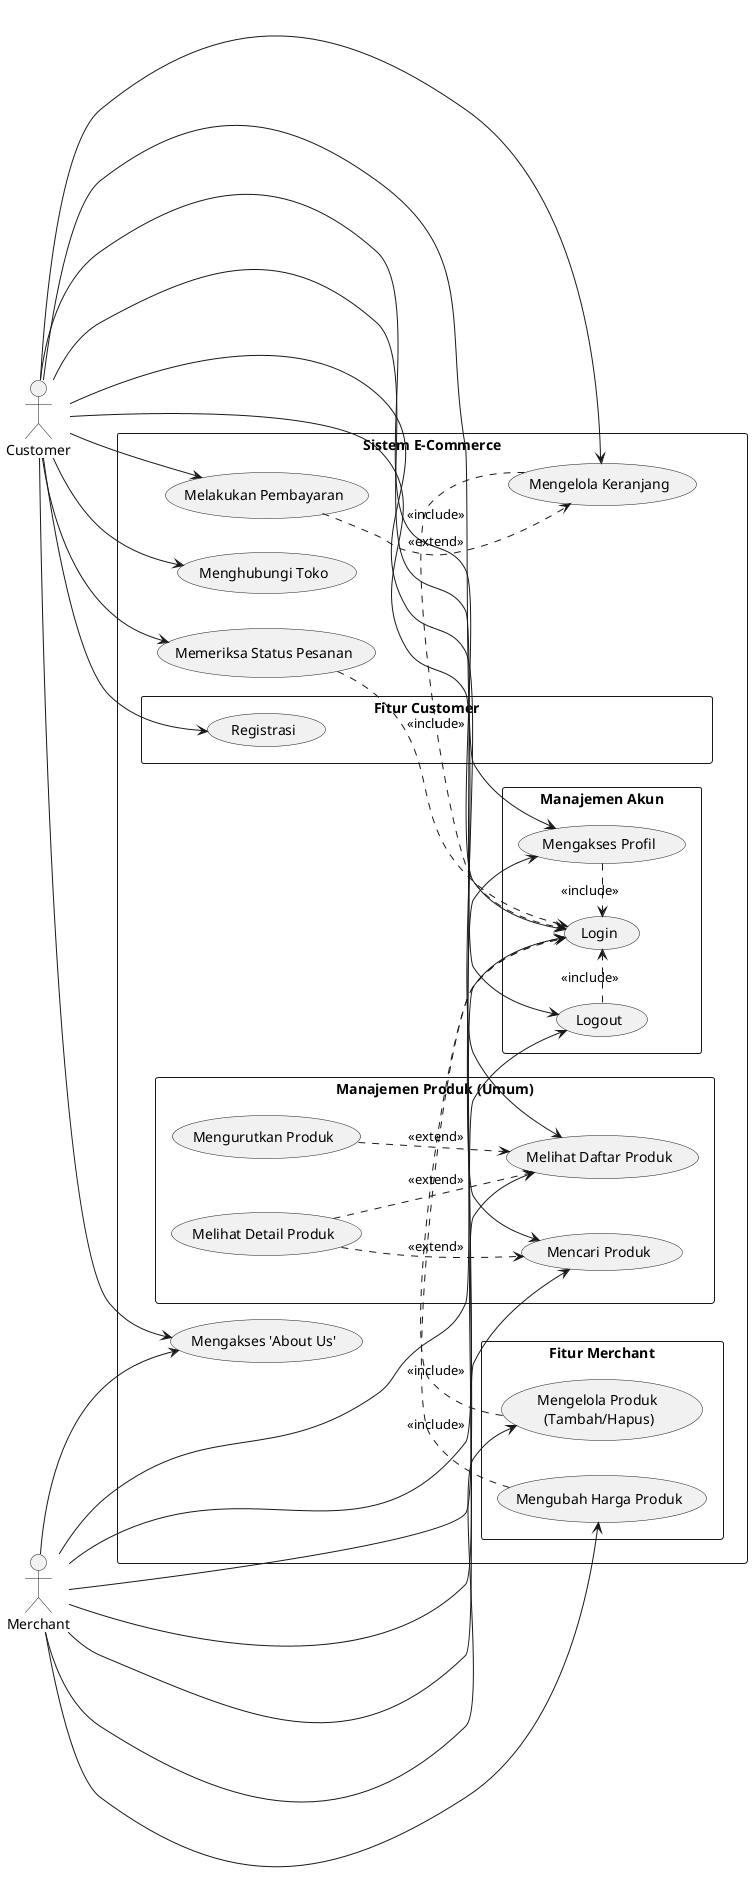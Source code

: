 @startuml
' --- Konfigurasi Awal ---
left to right direction
skinparam packageStyle rectangle

' --- Aktor ---
actor Customer
actor Merchant

' --- Batasan Sistem ---
rectangle "Sistem E-Commerce" {

  ' --- Use Case Umum (Dapat diakses Keduanya) ---
  package "Manajemen Produk (Umum)" {
    usecase "Melihat Daftar Produk" as UC_ViewList
    usecase "Melihat Detail Produk" as UC_ViewDetails
    usecase "Mencari Produk" as UC_Search
    usecase "Mengurutkan Produk" as UC_Sort
  }

  package "Manajemen Akun" {
    usecase "Login" as UC_Login
    usecase "Logout" as UC_Logout
    usecase "Mengakses Profil" as UC_Profile
  }
  
  usecase "Mengakses 'About Us'" as UC_About

  ' --- Use Case Spesifik Customer ---
  package "Fitur Customer" {
    usecase "Registrasi" as UC_Register
    usecase "Mengelola Keranjang" as UC_ManageCart
    usecase "Melakukan Pembayaran" as UC_Checkout
    usecase "Memeriksa Status Pesanan" as UC_CheckOrder
    usecase "Menghubungi Toko" as UC_Contact
  }

  ' --- Use Case Spesifik Merchant ---
  package "Fitur Merchant" {
    usecase "Mengelola Produk \n(Tambah/Hapus)" as UC_ManageProducts
    usecase "Mengubah Harga Produk" as UC_ChangePrice
  }
}

' --- Hubungan Aktor dengan Use Case ---

' Customer
Customer --> UC_Register
Customer --> UC_Login
Customer --> UC_Logout
Customer --> UC_Profile
Customer --> UC_ManageCart
Customer --> UC_Checkout
Customer --> UC_CheckOrder
Customer --> UC_Contact
Customer --> UC_ViewList
Customer --> UC_Search
Customer --> UC_About

' Merchant
Merchant --> UC_Login
Merchant --> UC_Logout
Merchant --> UC_Profile
Merchant --> UC_ManageProducts
Merchant --> UC_ChangePrice
Merchant --> UC_ViewList
Merchant --> UC_Search
Merchant --> UC_About

' --- Hubungan Antar Use Case (Include & Extend) ---

' Use case yang memerlukan login
(UC_Profile) .> (UC_Login) : <<include>>
(UC_Logout) .> (UC_Login) : <<include>>
(UC_ManageCart) .> (UC_Login) : <<include>>
(UC_CheckOrder) .> (UC_Login) : <<include>>
(UC_ManageProducts) .> (UC_Login) : <<include>>
(UC_ChangePrice) .> (UC_Login) : <<include>>

' Ekstensi fungsional
(UC_ViewDetails) ..> (UC_ViewList) : <<extend>>
(UC_ViewDetails) ..> (UC_Search) : <<extend>>
(UC_Sort) ..> (UC_ViewList) : <<extend>>
(UC_Checkout) ..> (UC_ManageCart) : <<extend>>

@enduml